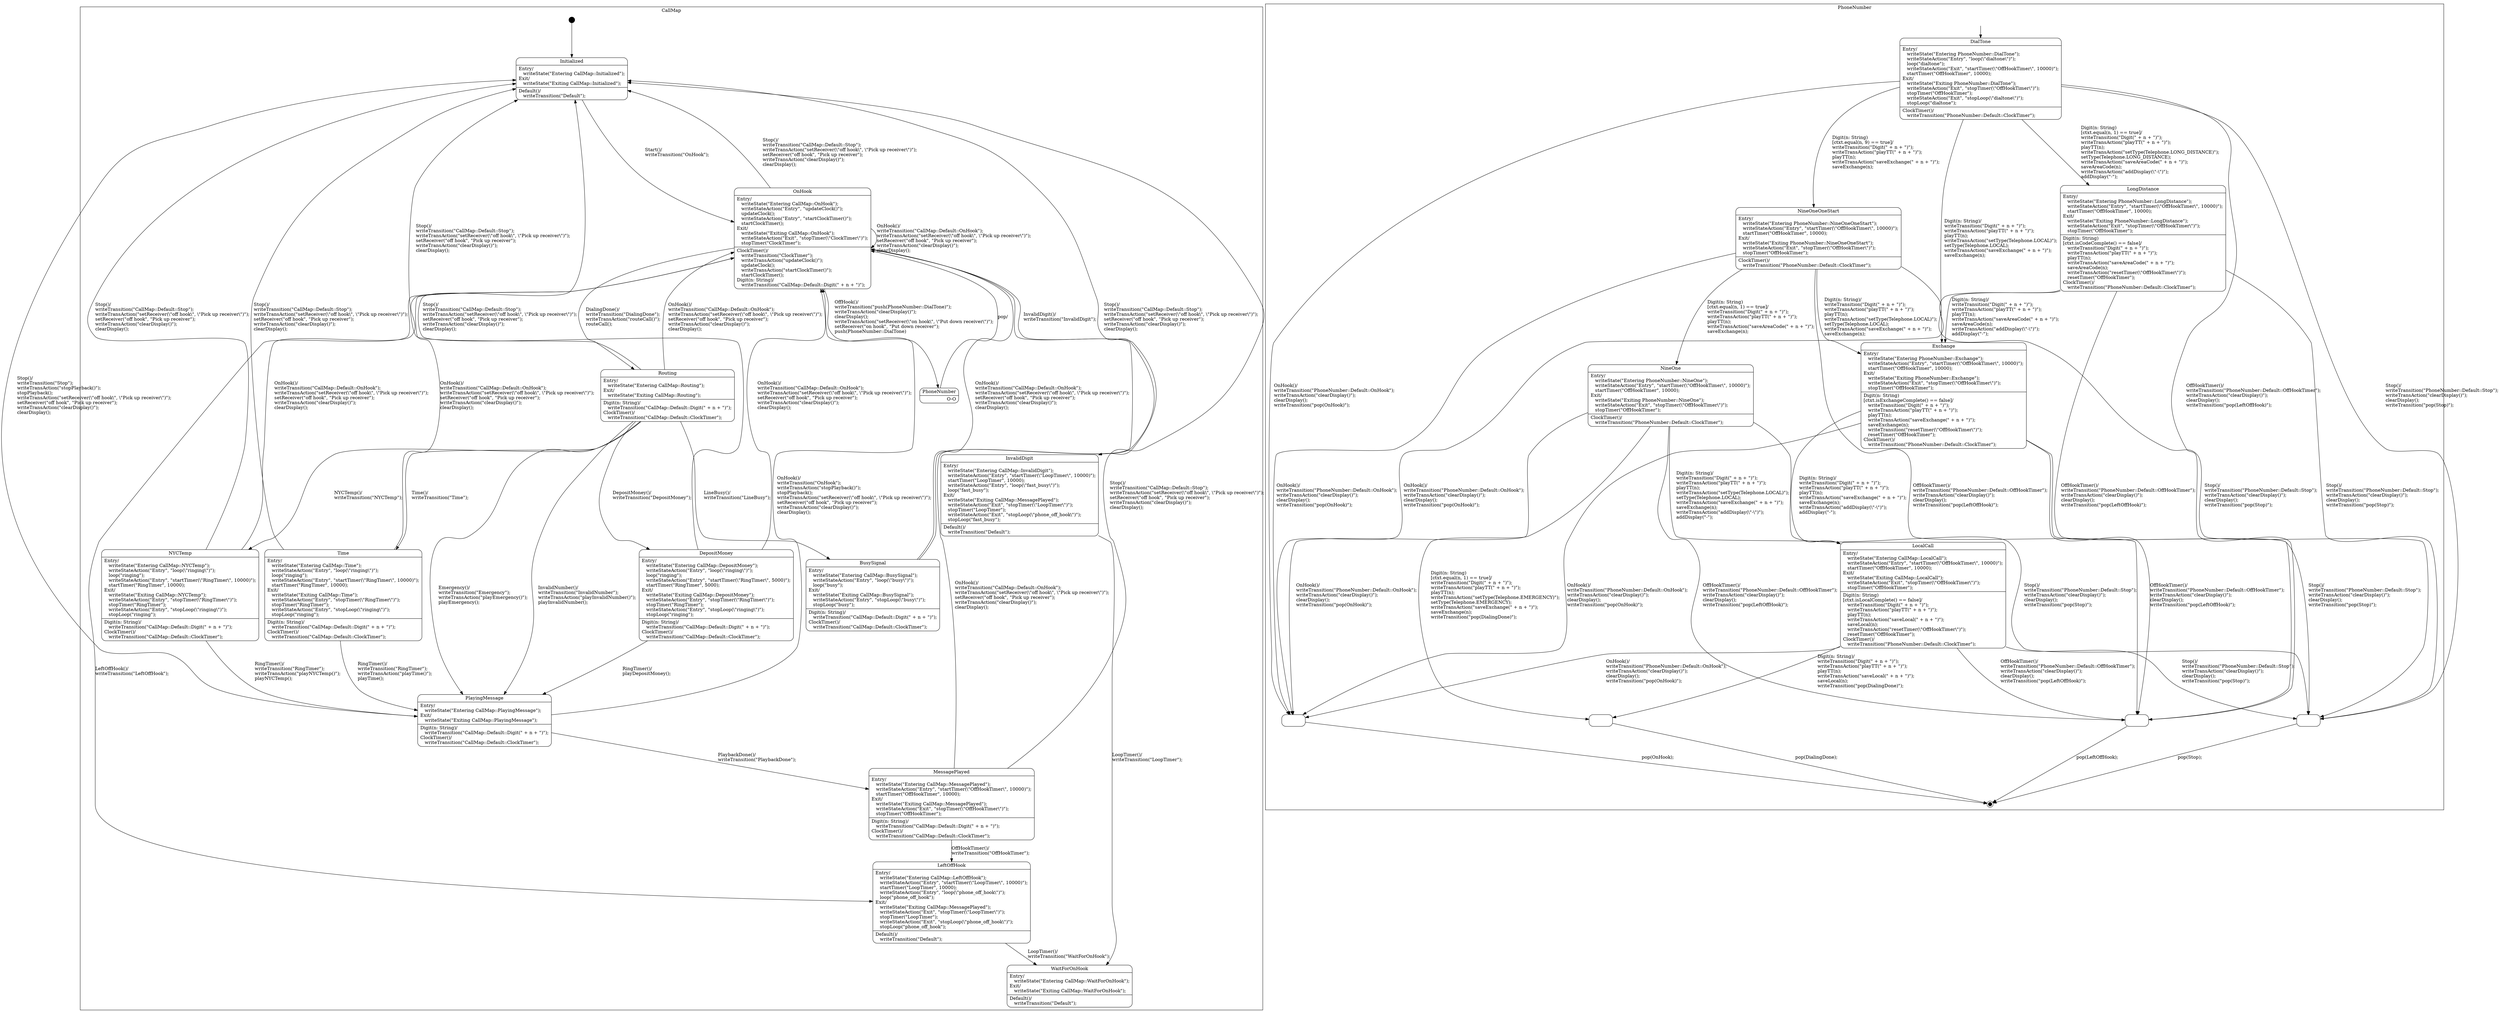 digraph Telephone {

    node
        [shape=Mrecord width=1.5];

    subgraph cluster_CallMap {

        label="CallMap";

        //
        // States (Nodes)
        //

        "CallMap::Initialized"
            [label="{Initialized|Entry/\l&nbsp;&nbsp;&nbsp;writeState(\"Entering CallMap::Initialized\");\lExit/\l&nbsp;&nbsp;&nbsp;writeState(\"Exiting CallMap::Initialized\");\l|Default()/\l&nbsp;&nbsp;&nbsp;writeTransition(\"Default\");\l}"];

        "CallMap::OnHook"
            [label="{OnHook|Entry/\l&nbsp;&nbsp;&nbsp;writeState(\"Entering CallMap::OnHook\");\l&nbsp;&nbsp;&nbsp;writeStateAction(\"Entry\", \"updateClock()\");\l&nbsp;&nbsp;&nbsp;updateClock();\l&nbsp;&nbsp;&nbsp;writeStateAction(\"Entry\", \"startClockTimer()\");\l&nbsp;&nbsp;&nbsp;startClockTimer();\lExit/\l&nbsp;&nbsp;&nbsp;writeState(\"Exiting CallMap::OnHook\");\l&nbsp;&nbsp;&nbsp;writeStateAction(\"Exit\", \"stopTimer(\\\"ClockTimer\\\")\");\l&nbsp;&nbsp;&nbsp;stopTimer(\"ClockTimer\");\l|ClockTimer()/\l&nbsp;&nbsp;&nbsp;writeTransition(\"ClockTimer\");\l&nbsp;&nbsp;&nbsp;writeTransAction(\"updateClock()\");\l&nbsp;&nbsp;&nbsp;updateClock();\l&nbsp;&nbsp;&nbsp;writeTransAction(\"startClockTimer()\");\l&nbsp;&nbsp;&nbsp;startClockTimer();\lDigit(n: String)/\l&nbsp;&nbsp;&nbsp;writeTransition(\"CallMap::Default::Digit(\" + n + \")\");\l}"];

        "CallMap::Routing"
            [label="{Routing|Entry/\l&nbsp;&nbsp;&nbsp;writeState(\"Entering CallMap::Routing\");\lExit/\l&nbsp;&nbsp;&nbsp;writeState(\"Exiting CallMap::Routing\");\l|Digit(n: String)/\l&nbsp;&nbsp;&nbsp;writeTransition(\"CallMap::Default::Digit(\" + n + \")\");\lClockTimer()/\l&nbsp;&nbsp;&nbsp;writeTransition(\"CallMap::Default::ClockTimer\");\l}"];

        "CallMap::NYCTemp"
            [label="{NYCTemp|Entry/\l&nbsp;&nbsp;&nbsp;writeState(\"Entering CallMap::NYCTemp\");\l&nbsp;&nbsp;&nbsp;writeStateAction(\"Entry\", \"loop(\\\"ringing\\\")\");\l&nbsp;&nbsp;&nbsp;loop(\"ringing\");\l&nbsp;&nbsp;&nbsp;writeStateAction(\"Entry\", \"startTimer(\\\"RingTimer\\\", 10000)\");\l&nbsp;&nbsp;&nbsp;startTimer(\"RingTimer\", 10000);\lExit/\l&nbsp;&nbsp;&nbsp;writeState(\"Exiting CallMap::NYCTemp\");\l&nbsp;&nbsp;&nbsp;writeStateAction(\"Entry\", \"stopTimer(\\\"RingTimer\\\")\");\l&nbsp;&nbsp;&nbsp;stopTimer(\"RingTimer\");\l&nbsp;&nbsp;&nbsp;writeStateAction(\"Entry\", \"stopLoop(\\\"ringing\\\")\");\l&nbsp;&nbsp;&nbsp;stopLoop(\"ringing\");\l|Digit(n: String)/\l&nbsp;&nbsp;&nbsp;writeTransition(\"CallMap::Default::Digit(\" + n + \")\");\lClockTimer()/\l&nbsp;&nbsp;&nbsp;writeTransition(\"CallMap::Default::ClockTimer\");\l}"];

        "CallMap::Time"
            [label="{Time|Entry/\l&nbsp;&nbsp;&nbsp;writeState(\"Entering CallMap::Time\");\l&nbsp;&nbsp;&nbsp;writeStateAction(\"Entry\", \"loop(\\\"ringing\\\")\");\l&nbsp;&nbsp;&nbsp;loop(\"ringing\");\l&nbsp;&nbsp;&nbsp;writeStateAction(\"Entry\", \"startTimer(\\\"RingTimer\\\", 10000)\");\l&nbsp;&nbsp;&nbsp;startTimer(\"RingTimer\", 10000);\lExit/\l&nbsp;&nbsp;&nbsp;writeState(\"Exiting CallMap::Time\");\l&nbsp;&nbsp;&nbsp;writeStateAction(\"Entry\", \"stopTimer(\\\"RingTimer\\\")\");\l&nbsp;&nbsp;&nbsp;stopTimer(\"RingTimer\");\l&nbsp;&nbsp;&nbsp;writeStateAction(\"Entry\", \"stopLoop(\\\"ringing\\\")\");\l&nbsp;&nbsp;&nbsp;stopLoop(\"ringing\");\l|Digit(n: String)/\l&nbsp;&nbsp;&nbsp;writeTransition(\"CallMap::Default::Digit(\" + n + \")\");\lClockTimer()/\l&nbsp;&nbsp;&nbsp;writeTransition(\"CallMap::Default::ClockTimer\");\l}"];

        "CallMap::DepositMoney"
            [label="{DepositMoney|Entry/\l&nbsp;&nbsp;&nbsp;writeState(\"Entering CallMap::DepositMoney\");\l&nbsp;&nbsp;&nbsp;writeStateAction(\"Entry\", \"loop(\\\"ringing\\\")\");\l&nbsp;&nbsp;&nbsp;loop(\"ringing\");\l&nbsp;&nbsp;&nbsp;writeStateAction(\"Entry\", \"startTimer(\\\"RingTimer\\\", 5000)\");\l&nbsp;&nbsp;&nbsp;startTimer(\"RingTimer\", 5000);\lExit/\l&nbsp;&nbsp;&nbsp;writeState(\"Exiting CallMap::DepositMoney\");\l&nbsp;&nbsp;&nbsp;writeStateAction(\"Entry\", \"stopTimer(\\\"RingTimer\\\")\");\l&nbsp;&nbsp;&nbsp;stopTimer(\"RingTimer\");\l&nbsp;&nbsp;&nbsp;writeStateAction(\"Entry\", \"stopLoop(\\\"ringing\\\")\");\l&nbsp;&nbsp;&nbsp;stopLoop(\"ringing\");\l|Digit(n: String)/\l&nbsp;&nbsp;&nbsp;writeTransition(\"CallMap::Default::Digit(\" + n + \")\");\lClockTimer()/\l&nbsp;&nbsp;&nbsp;writeTransition(\"CallMap::Default::ClockTimer\");\l}"];

        "CallMap::BusySignal"
            [label="{BusySignal|Entry/\l&nbsp;&nbsp;&nbsp;writeState(\"Entering CallMap::BusySignal\");\l&nbsp;&nbsp;&nbsp;writeStateAction(\"Entry\", \"loop(\\\"busy\\\")\");\l&nbsp;&nbsp;&nbsp;loop(\"busy\");\lExit/\l&nbsp;&nbsp;&nbsp;writeState(\"Exiting CallMap::BusySignal\");\l&nbsp;&nbsp;&nbsp;writeStateAction(\"Entry\", \"stopLoop(\\\"busy\\\")\");\l&nbsp;&nbsp;&nbsp;stopLoop(\"busy\");\l|Digit(n: String)/\l&nbsp;&nbsp;&nbsp;writeTransition(\"CallMap::Default::Digit(\" + n + \")\");\lClockTimer()/\l&nbsp;&nbsp;&nbsp;writeTransition(\"CallMap::Default::ClockTimer\");\l}"];

        "CallMap::PlayingMessage"
            [label="{PlayingMessage|Entry/\l&nbsp;&nbsp;&nbsp;writeState(\"Entering CallMap::PlayingMessage\");\lExit/\l&nbsp;&nbsp;&nbsp;writeState(\"Exiting CallMap::PlayingMessage\");\l|Digit(n: String)/\l&nbsp;&nbsp;&nbsp;writeTransition(\"CallMap::Default::Digit(\" + n + \")\");\lClockTimer()/\l&nbsp;&nbsp;&nbsp;writeTransition(\"CallMap::Default::ClockTimer\");\l}"];

        "CallMap::MessagePlayed"
            [label="{MessagePlayed|Entry/\l&nbsp;&nbsp;&nbsp;writeState(\"Entering CallMap::MessagePlayed\");\l&nbsp;&nbsp;&nbsp;writeStateAction(\"Entry\", \"startTimer(\\\"OffHookTimer\\\", 10000)\");\l&nbsp;&nbsp;&nbsp;startTimer(\"OffHookTimer\", 10000);\lExit/\l&nbsp;&nbsp;&nbsp;writeState(\"Exiting CallMap::MessagePlayed\");\l&nbsp;&nbsp;&nbsp;writeStateAction(\"Exit\", \"stopTimer(\\\"OffHookTimer\\\")\");\l&nbsp;&nbsp;&nbsp;stopTimer(\"OffHookTimer\");\l|Digit(n: String)/\l&nbsp;&nbsp;&nbsp;writeTransition(\"CallMap::Default::Digit(\" + n + \")\");\lClockTimer()/\l&nbsp;&nbsp;&nbsp;writeTransition(\"CallMap::Default::ClockTimer\");\l}"];

        "CallMap::LeftOffHook"
            [label="{LeftOffHook|Entry/\l&nbsp;&nbsp;&nbsp;writeState(\"Entering CallMap::LeftOffHook\");\l&nbsp;&nbsp;&nbsp;writeStateAction(\"Entry\", \"startTimer(\\\"LoopTimer\\\", 10000)\");\l&nbsp;&nbsp;&nbsp;startTimer(\"LoopTimer\", 10000);\l&nbsp;&nbsp;&nbsp;writeStateAction(\"Entry\", \"loop(\\\"phone_off_hook\\\")\");\l&nbsp;&nbsp;&nbsp;loop(\"phone_off_hook\");\lExit/\l&nbsp;&nbsp;&nbsp;writeState(\"Exiting CallMap::MessagePlayed\");\l&nbsp;&nbsp;&nbsp;writeStateAction(\"Exit\", \"stopTimer(\\\"LoopTimer\\\")\");\l&nbsp;&nbsp;&nbsp;stopTimer(\"LoopTimer\");\l&nbsp;&nbsp;&nbsp;writeStateAction(\"Exit\", \"stopLoop(\\\"phone_off_hook\\\")\");\l&nbsp;&nbsp;&nbsp;stopLoop(\"phone_off_hook\");\l|Default()/\l&nbsp;&nbsp;&nbsp;writeTransition(\"Default\");\l}"];

        "CallMap::InvalidDigit"
            [label="{InvalidDigit|Entry/\l&nbsp;&nbsp;&nbsp;writeState(\"Entering CallMap::InvalidDigit\");\l&nbsp;&nbsp;&nbsp;writeStateAction(\"Entry\", \"startTimer(\\\"LoopTimer\\\", 10000)\");\l&nbsp;&nbsp;&nbsp;startTimer(\"LoopTimer\", 10000);\l&nbsp;&nbsp;&nbsp;writeStateAction(\"Entry\", \"loop(\\\"fast_busy\\\")\");\l&nbsp;&nbsp;&nbsp;loop(\"fast_busy\");\lExit/\l&nbsp;&nbsp;&nbsp;writeState(\"Exiting CallMap::MessagePlayed\");\l&nbsp;&nbsp;&nbsp;writeStateAction(\"Exit\", \"stopTimer(\\\"LoopTimer\\\")\");\l&nbsp;&nbsp;&nbsp;stopTimer(\"LoopTimer\");\l&nbsp;&nbsp;&nbsp;writeStateAction(\"Exit\", \"stopLoop(\\\"phone_off_hook\\\")\");\l&nbsp;&nbsp;&nbsp;stopLoop(\"fast_busy\");\l|Default()/\l&nbsp;&nbsp;&nbsp;writeTransition(\"Default\");\l}"];

        "CallMap::WaitForOnHook"
            [label="{WaitForOnHook|Entry/\l&nbsp;&nbsp;&nbsp;writeState(\"Entering CallMap::WaitForOnHook\");\lExit/\l&nbsp;&nbsp;&nbsp;writeState(\"Exiting CallMap::WaitForOnHook\");\l|Default()/\l&nbsp;&nbsp;&nbsp;writeTransition(\"Default\");\l}"];

        "CallMap::OnHook::PhoneNumber"
            [label="{PhoneNumber|O-O\r}"]

        "%start"
            [label="" shape=circle style=filled fillcolor=black width=0.25];

    }

    subgraph cluster_PhoneNumber {

        label="PhoneNumber";

        //
        // States (Nodes)
        //

        "PhoneNumber::DialTone"
            [label="{DialTone|Entry/\l&nbsp;&nbsp;&nbsp;writeState(\"Entering PhoneNumber::DialTone\");\l&nbsp;&nbsp;&nbsp;writeStateAction(\"Entry\", \"loop(\\\"dialtone\\\")\");\l&nbsp;&nbsp;&nbsp;loop(\"dialtone\");\l&nbsp;&nbsp;&nbsp;writeStateAction(\"Exit\", \"startTimer(\\\"OffHookTimer\\\", 10000)\");\l&nbsp;&nbsp;&nbsp;startTimer(\"OffHookTimer\", 10000);\lExit/\l&nbsp;&nbsp;&nbsp;writeState(\"Exiting PhoneNumber::DialTone\");\l&nbsp;&nbsp;&nbsp;writeStateAction(\"Exit\", \"stopTimer(\\\"OffHookTimer\\\")\");\l&nbsp;&nbsp;&nbsp;stopTimer(\"OffHookTimer\");\l&nbsp;&nbsp;&nbsp;writeStateAction(\"Exit\", \"stopLoop(\\\"dialtone\\\")\");\l&nbsp;&nbsp;&nbsp;stopLoop(\"dialtone\");\l|ClockTimer()/\l&nbsp;&nbsp;&nbsp;writeTransition(\"PhoneNumber::Default::ClockTimer\");\l}"];

        "PhoneNumber::LongDistance"
            [label="{LongDistance|Entry/\l&nbsp;&nbsp;&nbsp;writeState(\"Entering PhoneNumber::LongDistance\");\l&nbsp;&nbsp;&nbsp;writeStateAction(\"Entry\", \"startTimer(\\\"OffHookTimer\\\", 10000)\");\l&nbsp;&nbsp;&nbsp;startTimer(\"OffHookTimer\", 10000);\lExit/\l&nbsp;&nbsp;&nbsp;writeState(\"Exiting PhoneNumber::LongDistance\");\l&nbsp;&nbsp;&nbsp;writeStateAction(\"Exit\", \"stopTimer(\\\"OffHookTimer\\\")\");\l&nbsp;&nbsp;&nbsp;stopTimer(\"OffHookTimer\");\l|Digit(n: String)\l\[ctxt.isCodeComplete() == false\]/\l&nbsp;&nbsp;&nbsp;writeTransition(\"Digit(\" + n + \")\");\l&nbsp;&nbsp;&nbsp;writeTransAction(\"playTT(\" + n + \")\");\l&nbsp;&nbsp;&nbsp;playTT(n);\l&nbsp;&nbsp;&nbsp;writeTransAction(\"saveAreaCode(\" + n + \")\");\l&nbsp;&nbsp;&nbsp;saveAreaCode(n);\l&nbsp;&nbsp;&nbsp;writeTransAction(\"resetTimer(\\\"OffHookTimer\\\")\");\l&nbsp;&nbsp;&nbsp;resetTimer(\"OffHookTimer\");\lClockTimer()/\l&nbsp;&nbsp;&nbsp;writeTransition(\"PhoneNumber::Default::ClockTimer\");\l}"];

        "PhoneNumber::NineOneOneStart"
            [label="{NineOneOneStart|Entry/\l&nbsp;&nbsp;&nbsp;writeState(\"Entering PhoneNumber::NineOneOneStart\");\l&nbsp;&nbsp;&nbsp;writeStateAction(\"Entry\", \"startTimer(\\\"OffHookTimer\\\", 10000)\");\l&nbsp;&nbsp;&nbsp;startTimer(\"OffHookTimer\", 10000);\lExit/\l&nbsp;&nbsp;&nbsp;writeState(\"Exiting PhoneNumber::NineOneOneStart\");\l&nbsp;&nbsp;&nbsp;writeStateAction(\"Exit\", \"stopTimer(\\\"OffHookTimer\\\")\");\l&nbsp;&nbsp;&nbsp;stopTimer(\"OffHookTimer\");\l|ClockTimer()/\l&nbsp;&nbsp;&nbsp;writeTransition(\"PhoneNumber::Default::ClockTimer\");\l}"];

        "PhoneNumber::NineOne"
            [label="{NineOne|Entry/\l&nbsp;&nbsp;&nbsp;writeState(\"Entering PhoneNumber::NineOne\");\l&nbsp;&nbsp;&nbsp;writeStateAction(\"Entry\", \"startTimer(\\\"OffHookTimer\\\", 10000)\");\l&nbsp;&nbsp;&nbsp;startTimer(\"OffHookTimer\", 10000);\lExit/\l&nbsp;&nbsp;&nbsp;writeState(\"Exiting PhoneNumber::NineOne\");\l&nbsp;&nbsp;&nbsp;writeStateAction(\"Exit\", \"stopTimer(\\\"OffHookTimer\\\")\");\l&nbsp;&nbsp;&nbsp;stopTimer(\"OffHookTimer\");\l|ClockTimer()/\l&nbsp;&nbsp;&nbsp;writeTransition(\"PhoneNumber::Default::ClockTimer\");\l}"];

        "PhoneNumber::Exchange"
            [label="{Exchange|Entry/\l&nbsp;&nbsp;&nbsp;writeState(\"Entering PhoneNumber::Exchange\");\l&nbsp;&nbsp;&nbsp;writeStateAction(\"Entry\", \"startTimer(\\\"OffHookTimer\\\", 10000)\");\l&nbsp;&nbsp;&nbsp;startTimer(\"OffHookTimer\", 10000);\lExit/\l&nbsp;&nbsp;&nbsp;writeState(\"Exiting PhoneNumber::Exchange\");\l&nbsp;&nbsp;&nbsp;writeStateAction(\"Exit\", \"stopTimer(\\\"OffHookTimer\\\")\");\l&nbsp;&nbsp;&nbsp;stopTimer(\"OffHookTimer\");\l|Digit(n: String)\l\[ctxt.isExchangeComplete() == false\]/\l&nbsp;&nbsp;&nbsp;writeTransition(\"Digit(\" + n + \")\");\l&nbsp;&nbsp;&nbsp;writeTransAction(\"playTT(\" + n + \")\");\l&nbsp;&nbsp;&nbsp;playTT(n);\l&nbsp;&nbsp;&nbsp;writeTransAction(\"saveExchange(\" + n + \")\");\l&nbsp;&nbsp;&nbsp;saveExchange(n);\l&nbsp;&nbsp;&nbsp;writeTransition(\"resetTimer(\\\"OffHookTimer\\\")\");\l&nbsp;&nbsp;&nbsp;resetTimer(\"OffHookTimer\");\lClockTimer()/\l&nbsp;&nbsp;&nbsp;writeTransition(\"PhoneNumber::Default::ClockTimer\");\l}"];

        "PhoneNumber::LocalCall"
            [label="{LocalCall|Entry/\l&nbsp;&nbsp;&nbsp;writeState(\"Entering CallMap::LocalCall\");\l&nbsp;&nbsp;&nbsp;writeStateAction(\"Entry\", \"startTimer(\\\"OffHookTimer\\\", 10000)\");\l&nbsp;&nbsp;&nbsp;startTimer(\"OffHookTimer\", 10000);\lExit/\l&nbsp;&nbsp;&nbsp;writeState(\"Exiting CallMap::LocalCall\");\l&nbsp;&nbsp;&nbsp;writeStateAction(\"Exit\", \"stopTimer(\\\"OffHookTimer\\\")\");\l&nbsp;&nbsp;&nbsp;stopTimer(\"OffHookTimer\");\l|Digit(n: String)\l\[ctxt.isLocalComplete() == false\]/\l&nbsp;&nbsp;&nbsp;writeTransition(\"Digit(\" + n + \")\");\l&nbsp;&nbsp;&nbsp;writeTransAction(\"playTT(\" + n + \")\");\l&nbsp;&nbsp;&nbsp;playTT(n);\l&nbsp;&nbsp;&nbsp;writeTransAction(\"saveLocal(\" + n + \")\");\l&nbsp;&nbsp;&nbsp;saveLocal(n);\l&nbsp;&nbsp;&nbsp;writeTransAction(\"resetTimer(\\\"OffHookTimer\\\")\");\l&nbsp;&nbsp;&nbsp;resetTimer(\"OffHookTimer\");\lClockTimer()/\l&nbsp;&nbsp;&nbsp;writeTransition(\"PhoneNumber::Default::ClockTimer\");\l}"];

        "PhoneNumber::pop(Stop)"
            [label="" width=1]

        "PhoneNumber::pop(OnHook)"
            [label="" width=1]

        "PhoneNumber::pop(LeftOffHook)"
            [label="" width=1]

        "PhoneNumber::pop(DialingDone)"
            [label="" width=1]

        "PhoneNumber::%end"
            [label="" shape=doublecircle style=filled fillcolor=black width=0.15];

        "push(PhoneNumber::DialTone)"
            [label="" shape=plaintext];

    }

    //
    // Transitions (Edges)
    //

    "CallMap::Initialized" -> "CallMap::OnHook"
        [label="Start()/\lwriteTransition(\"OnHook\");\l"];

    "CallMap::OnHook" -> "CallMap::OnHook::PhoneNumber"
        [label="OffHook()/\lwriteTransition(\"push(PhoneNumber::DialTone)\");\lwriteTransAction(\"clearDisplay()\");\lclearDisplay();\lwriteTransAction(\"setReceiver(\\\"on hook\\\", \\\"Put down receiver\\\")\");\lsetReceiver(\"on hook\", \"Put down receiver\");\lpush(PhoneNumber::DialTone)\l"];

    "CallMap::OnHook" -> "CallMap::LeftOffHook"
        [label="LeftOffHook()/\lwriteTransition(\"LeftOffHook\");\l"];

    "CallMap::OnHook" -> "CallMap::InvalidDigit"
        [label="InvalidDigit()/\lwriteTransition(\"InvalidDigit\");\l"];

    "CallMap::OnHook" -> "CallMap::Routing"
        [label="DialingDone()/\lwriteTransition(\"DialingDone\");\lwriteTransAction(\"routeCall()\");\lrouteCall();\l"];

    "CallMap::OnHook" -> "CallMap::OnHook"
        [label="OnHook()/\lwriteTransition(\"CallMap::Default::OnHook\");\lwriteTransAction(\"setReceiver(\\\"off hook\\\", \\\"Pick up receiver\\\")\");\lsetReceiver(\"off hook\", \"Pick up receiver\");\lwriteTransAction(\"clearDisplay()\");\lclearDisplay();\l"];

    "CallMap::OnHook" -> "CallMap::Initialized"
        [label="Stop()/\lwriteTransition(\"CallMap::Default::Stop\");\lwriteTransAction(\"setReceiver(\\\"off hook\\\", \\\"Pick up receiver\\\")\");\lsetReceiver(\"off hook\", \"Pick up receiver\");\lwriteTransAction(\"clearDisplay()\");\lclearDisplay();\l"];

    "CallMap::Routing" -> "CallMap::PlayingMessage"
        [label="Emergency()/\lwriteTransition(\"Emergency\");\lwriteTransAction(\"playEmergency()\");\lplayEmergency();\l"];

    "CallMap::Routing" -> "CallMap::NYCTemp"
        [label="NYCTemp()/\lwriteTransition(\"NYCTemp\");\l"];

    "CallMap::Routing" -> "CallMap::Time"
        [label="Time()/\lwriteTransition(\"Time\");\l"];

    "CallMap::Routing" -> "CallMap::DepositMoney"
        [label="DepositMoney()/\lwriteTransition(\"DepositMoney\");\l"];

    "CallMap::Routing" -> "CallMap::BusySignal"
        [label="LineBusy()/\lwriteTransition(\"LineBusy\");\l"];

    "CallMap::Routing" -> "CallMap::PlayingMessage"
        [label="InvalidNumber()/\lwriteTransition(\"InvalidNumber\");\lwriteTransAction(\"playInvalidNumber()\");\lplayInvalidNumber();\l"];

    "CallMap::Routing" -> "CallMap::OnHook"
        [label="OnHook()/\lwriteTransition(\"CallMap::Default::OnHook\");\lwriteTransAction(\"setReceiver(\\\"off hook\\\", \\\"Pick up receiver\\\")\");\lsetReceiver(\"off hook\", \"Pick up receiver\");\lwriteTransAction(\"clearDisplay()\");\lclearDisplay();\l"];

    "CallMap::Routing" -> "CallMap::Initialized"
        [label="Stop()/\lwriteTransition(\"CallMap::Default::Stop\");\lwriteTransAction(\"setReceiver(\\\"off hook\\\", \\\"Pick up receiver\\\")\");\lsetReceiver(\"off hook\", \"Pick up receiver\");\lwriteTransAction(\"clearDisplay()\");\lclearDisplay();\l"];

    "CallMap::NYCTemp" -> "CallMap::PlayingMessage"
        [label="RingTimer()/\lwriteTransition(\"RingTimer\");\lwriteTransAction(\"playNYCTemp()\");\lplayNYCTemp();\l"];

    "CallMap::NYCTemp" -> "CallMap::OnHook"
        [label="OnHook()/\lwriteTransition(\"CallMap::Default::OnHook\");\lwriteTransAction(\"setReceiver(\\\"off hook\\\", \\\"Pick up receiver\\\")\");\lsetReceiver(\"off hook\", \"Pick up receiver\");\lwriteTransAction(\"clearDisplay()\");\lclearDisplay();\l"];

    "CallMap::NYCTemp" -> "CallMap::Initialized"
        [label="Stop()/\lwriteTransition(\"CallMap::Default::Stop\");\lwriteTransAction(\"setReceiver(\\\"off hook\\\", \\\"Pick up receiver\\\")\");\lsetReceiver(\"off hook\", \"Pick up receiver\");\lwriteTransAction(\"clearDisplay()\");\lclearDisplay();\l"];

    "CallMap::Time" -> "CallMap::PlayingMessage"
        [label="RingTimer()/\lwriteTransition(\"RingTimer\");\lwriteTransAction(\"playTime()\");\lplayTime();\l"];

    "CallMap::Time" -> "CallMap::OnHook"
        [label="OnHook()/\lwriteTransition(\"CallMap::Default::OnHook\");\lwriteTransAction(\"setReceiver(\\\"off hook\\\", \\\"Pick up receiver\\\")\");\lsetReceiver(\"off hook\", \"Pick up receiver\");\lwriteTransAction(\"clearDisplay()\");\lclearDisplay();\l"];

    "CallMap::Time" -> "CallMap::Initialized"
        [label="Stop()/\lwriteTransition(\"CallMap::Default::Stop\");\lwriteTransAction(\"setReceiver(\\\"off hook\\\", \\\"Pick up receiver\\\")\");\lsetReceiver(\"off hook\", \"Pick up receiver\");\lwriteTransAction(\"clearDisplay()\");\lclearDisplay();\l"];

    "CallMap::DepositMoney" -> "CallMap::PlayingMessage"
        [label="RingTimer()/\lplayDepositMoney();\l"];

    "CallMap::DepositMoney" -> "CallMap::OnHook"
        [label="OnHook()/\lwriteTransition(\"CallMap::Default::OnHook\");\lwriteTransAction(\"setReceiver(\\\"off hook\\\", \\\"Pick up receiver\\\")\");\lsetReceiver(\"off hook\", \"Pick up receiver\");\lwriteTransAction(\"clearDisplay()\");\lclearDisplay();\l"];

    "CallMap::DepositMoney" -> "CallMap::Initialized"
        [label="Stop()/\lwriteTransition(\"CallMap::Default::Stop\");\lwriteTransAction(\"setReceiver(\\\"off hook\\\", \\\"Pick up receiver\\\")\");\lsetReceiver(\"off hook\", \"Pick up receiver\");\lwriteTransAction(\"clearDisplay()\");\lclearDisplay();\l"];

    "CallMap::BusySignal" -> "CallMap::OnHook"
        [label="OnHook()/\lwriteTransition(\"CallMap::Default::OnHook\");\lwriteTransAction(\"setReceiver(\\\"off hook\\\", \\\"Pick up receiver\\\")\");\lsetReceiver(\"off hook\", \"Pick up receiver\");\lwriteTransAction(\"clearDisplay()\");\lclearDisplay();\l"];

    "CallMap::BusySignal" -> "CallMap::Initialized"
        [label="Stop()/\lwriteTransition(\"CallMap::Default::Stop\");\lwriteTransAction(\"setReceiver(\\\"off hook\\\", \\\"Pick up receiver\\\")\");\lsetReceiver(\"off hook\", \"Pick up receiver\");\lwriteTransAction(\"clearDisplay()\");\lclearDisplay();\l"];

    "CallMap::PlayingMessage" -> "CallMap::OnHook"
        [label="OnHook()/\lwriteTransition(\"OnHook\");\lwriteTransAction(\"stopPlayback()\");\lstopPlayback();\lwriteTransAction(\"setReceiver(\\\"off hook\\\", \\\"Pick up receiver\\\")\");\lsetReceiver(\"off hook\", \"Pick up receiver\");\lwriteTransAction(\"clearDisplay()\");\lclearDisplay();\l"];

    "CallMap::PlayingMessage" -> "CallMap::Initialized"
        [label="Stop()/\lwriteTransition(\"Stop\");\lwriteTransAction(\"stopPlayback()\");\lstopPlayback();\lwriteTransAction(\"setReceiver(\\\"off hook\\\", \\\"Pick up receiver\\\")\");\lsetReceiver(\"off hook\", \"Pick up receiver\");\lwriteTransAction(\"clearDisplay()\");\lclearDisplay();\l"];

    "CallMap::PlayingMessage" -> "CallMap::MessagePlayed"
        [label="PlaybackDone()/\lwriteTransition(\"PlaybackDone\");\l"];

    "CallMap::MessagePlayed" -> "CallMap::LeftOffHook"
        [label="OffHookTimer()/\lwriteTransition(\"OffHookTimer\");\l"];

    "CallMap::MessagePlayed" -> "CallMap::OnHook"
        [label="OnHook()/\lwriteTransition(\"CallMap::Default::OnHook\");\lwriteTransAction(\"setReceiver(\\\"off hook\\\", \\\"Pick up receiver\\\")\");\lsetReceiver(\"off hook\", \"Pick up receiver\");\lwriteTransAction(\"clearDisplay()\");\lclearDisplay();\l"];

    "CallMap::MessagePlayed" -> "CallMap::Initialized"
        [label="Stop()/\lwriteTransition(\"CallMap::Default::Stop\");\lwriteTransAction(\"setReceiver(\\\"off hook\\\", \\\"Pick up receiver\\\")\");\lsetReceiver(\"off hook\", \"Pick up receiver\");\lwriteTransAction(\"clearDisplay()\");\lclearDisplay();\l"];

    "CallMap::LeftOffHook" -> "CallMap::WaitForOnHook"
        [label="LoopTimer()/\lwriteTransition(\"WaitForOnHook\");\l"];

    "CallMap::InvalidDigit" -> "CallMap::WaitForOnHook"
        [label="LoopTimer()/\lwriteTransition(\"LoopTimer\");\l"];

    "CallMap::OnHook::PhoneNumber" -> "CallMap::OnHook"
        [label="pop/"]

    "%start" -> "CallMap::Initialized"

    "PhoneNumber::DialTone" -> "PhoneNumber::LongDistance"
        [label="Digit(n: String)\l\[ctxt.equal(n, 1) == true\]/\lwriteTransition(\"Digit(\" + n + \")\");\lwriteTransAction(\"playTT(\" + n + \")\");\lplayTT(n);\lwriteTransAction(\"setType(Telephone.LONG_DISTANCE)\");\lsetType(Telephone.LONG_DISTANCE);\lwriteTransAction(\"saveAreaCode(\" + n + \")\");\lsaveAreaCode(n);\lwriteTransAction(\"addDisplay(\\\"-\\\")\");\laddDisplay(\"-\");\l"];

    "PhoneNumber::DialTone" -> "PhoneNumber::NineOneOneStart"
        [label="Digit(n: String)\l\[ctxt.equal(n, 9) == true\]/\lwriteTransition(\"Digit(\" + n + \")\");\lwriteTransAction(\"playTT(\" + n + \")\");\lplayTT(n);\lwriteTransAction(\"saveExchange(\" + n + \")\");\lsaveExchange(n);\l"];

    "PhoneNumber::DialTone" -> "PhoneNumber::Exchange"
        [label="Digit(n: String)/\lwriteTransition(\"Digit(\" + n + \")\");\lwriteTransAction(\"playTT(\" + n + \")\");\lplayTT(n);\lwriteTransAction(\"setType(Telephone.LOCAL)\");\lsetType(Telephone.LOCAL);\lwriteTransAction(\"saveExchange(\" + n + \")\");\lsaveExchange(n);\l"];

    "PhoneNumber::DialTone" -> "PhoneNumber::pop(LeftOffHook)"
        [label="OffHookTimer()/\lwriteTransition(\"PhoneNumber::Default::OffHookTimer\");\lwriteTransAction(\"clearDisplay()\");\lclearDisplay();\lwriteTransition(\"pop(LeftOffHook)\");\l"];

    "PhoneNumber::DialTone" -> "PhoneNumber::pop(OnHook)"
        [label="OnHook()/\lwriteTransition(\"PhoneNumber::Default::OnHook\");\lwriteTransAction(\"clearDisplay()\");\lclearDisplay();\lwriteTransition(\"pop(OnHook)\");\l"];

    "PhoneNumber::DialTone" -> "PhoneNumber::pop(Stop)"
        [label="Stop()/\lwriteTransition(\"PhoneNumber::Default::Stop\");\lwriteTransAction(\"clearDisplay()\");\lclearDisplay();\lwriteTransition(\"pop(Stop)\");\l"];

    "PhoneNumber::LongDistance" -> "PhoneNumber::Exchange"
        [label="Digit(n: String)/\lwriteTransition(\"Digit(\" + n + \")\");\lwriteTransAction(\"playTT(\" + n + \")\");\lplayTT(n);\lwriteTransAction(\"saveAreaCode(\" + n + \")\");\lsaveAreaCode(n);\lwriteTransAction(\"addDisplay(\\\"-\\\")\");\laddDisplay(\"-\");\l"];

    "PhoneNumber::LongDistance" -> "PhoneNumber::pop(LeftOffHook)"
        [label="OffHookTimer()/\lwriteTransition(\"PhoneNumber::Default::OffHookTimer\");\lwriteTransAction(\"clearDisplay()\");\lclearDisplay();\lwriteTransition(\"pop(LeftOffHook)\");\l"];

    "PhoneNumber::LongDistance" -> "PhoneNumber::pop(OnHook)"
        [label="OnHook()/\lwriteTransition(\"PhoneNumber::Default::OnHook\");\lwriteTransAction(\"clearDisplay()\");\lclearDisplay();\lwriteTransition(\"pop(OnHook)\");\l"];

    "PhoneNumber::LongDistance" -> "PhoneNumber::pop(Stop)"
        [label="Stop()/\lwriteTransition(\"PhoneNumber::Default::Stop\");\lwriteTransAction(\"clearDisplay()\");\lclearDisplay();\lwriteTransition(\"pop(Stop)\");\l"];

    "PhoneNumber::NineOneOneStart" -> "PhoneNumber::NineOne"
        [label="Digit(n: String)\l\[ctxt.equal(n, 1) == true\]/\lwriteTransition(\"Digit(\" + n + \")\");\lwriteTransAction(\"playTT(\" + n + \")\");\lplayTT(n);\lwriteTransAction(\"saveAreaCode(\" + n + \")\");\lsaveExchange(n);\l"];

    "PhoneNumber::NineOneOneStart" -> "PhoneNumber::Exchange"
        [label="Digit(n: String)/\lwriteTransition(\"Digit(\" + n + \")\");\lwriteTransAction(\"playTT(\" + n + \")\");\lplayTT(n);\lwriteTransAction(\"setType(Telephone.LOCAL)\");\lsetType(Telephone.LOCAL);\lwriteTransAction(\"saveExchange(\" + n + \")\");\lsaveExchange(n);\l"];

    "PhoneNumber::NineOneOneStart" -> "PhoneNumber::pop(LeftOffHook)"
        [label="OffHookTimer()/\lwriteTransition(\"PhoneNumber::Default::OffHookTimer\");\lwriteTransAction(\"clearDisplay()\");\lclearDisplay();\lwriteTransition(\"pop(LeftOffHook)\");\l"];

    "PhoneNumber::NineOneOneStart" -> "PhoneNumber::pop(OnHook)"
        [label="OnHook()/\lwriteTransition(\"PhoneNumber::Default::OnHook\");\lwriteTransAction(\"clearDisplay()\");\lclearDisplay();\lwriteTransition(\"pop(OnHook)\");\l"];

    "PhoneNumber::NineOneOneStart" -> "PhoneNumber::pop(Stop)"
        [label="Stop()/\lwriteTransition(\"PhoneNumber::Default::Stop\");\lwriteTransAction(\"clearDisplay()\");\lclearDisplay();\lwriteTransition(\"pop(Stop)\");\l"];

    "PhoneNumber::NineOne" -> "PhoneNumber::pop(DialingDone)"
        [label="Digit(n: String)\l\[ctxt.equal(n, 1) == true\]/\lwriteTransition(\"Digit(\" + n + \")\");\lwriteTransAction(\"playTT(\" + n + \")\");\lplayTT(n);\lwriteTransAction(\"setType(Telephone.EMERGENCY)\");\lsetType(Telephone.EMERGENCY);\lwriteTransAction(\"saveExchange(\" + n + \")\");\lsaveExchange(n);\lwriteTransition(\"pop(DialingDone)\");\l"];

    "PhoneNumber::NineOne" -> "PhoneNumber::LocalCall"
        [label="Digit(n: String)/\lwriteTransition(\"Digit(\" + n + \")\");\lwriteTransAction(\"playTT(\" + n + \")\");\lplayTT(n);\lwriteTransAction(\"setType(Telephone.LOCAL)\");\lsetType(Telephone.LOCAL);\lwriteTransAction(\"saveExchange(\" + n + \")\");\lsaveExchange(n);\lwriteTransAction(\"addDisplay(\\\"-\\\")\");\laddDisplay(\"-\");\l"];

    "PhoneNumber::NineOne" -> "PhoneNumber::pop(LeftOffHook)"
        [label="OffHookTimer()/\lwriteTransition(\"PhoneNumber::Default::OffHookTimer\");\lwriteTransAction(\"clearDisplay()\");\lclearDisplay();\lwriteTransition(\"pop(LeftOffHook)\");\l"];

    "PhoneNumber::NineOne" -> "PhoneNumber::pop(OnHook)"
        [label="OnHook()/\lwriteTransition(\"PhoneNumber::Default::OnHook\");\lwriteTransAction(\"clearDisplay()\");\lclearDisplay();\lwriteTransition(\"pop(OnHook)\");\l"];

    "PhoneNumber::NineOne" -> "PhoneNumber::pop(Stop)"
        [label="Stop()/\lwriteTransition(\"PhoneNumber::Default::Stop\");\lwriteTransAction(\"clearDisplay()\");\lclearDisplay();\lwriteTransition(\"pop(Stop)\");\l"];

    "PhoneNumber::Exchange" -> "PhoneNumber::LocalCall"
        [label="Digit(n: String)/\lwriteTransition(\"Digit(\" + n + \")\");\lwriteTransAction(\"playTT(\" + n + \")\");\lplayTT(n);\lwriteTransAction(\"saveExchange(\" + n + \")\");\lsaveExchange(n);\lwriteTransAction(\"addDisplay(\\\"-\\\")\");\laddDisplay(\"-\");\l"];

    "PhoneNumber::Exchange" -> "PhoneNumber::pop(LeftOffHook)"
        [label="OffHookTimer()/\lwriteTransition(\"PhoneNumber::Default::OffHookTimer\");\lwriteTransAction(\"clearDisplay()\");\lclearDisplay();\lwriteTransition(\"pop(LeftOffHook)\");\l"];

    "PhoneNumber::Exchange" -> "PhoneNumber::pop(OnHook)"
        [label="OnHook()/\lwriteTransition(\"PhoneNumber::Default::OnHook\");\lwriteTransAction(\"clearDisplay()\");\lclearDisplay();\lwriteTransition(\"pop(OnHook)\");\l"];

    "PhoneNumber::Exchange" -> "PhoneNumber::pop(Stop)"
        [label="Stop()/\lwriteTransition(\"PhoneNumber::Default::Stop\");\lwriteTransAction(\"clearDisplay()\");\lclearDisplay();\lwriteTransition(\"pop(Stop)\");\l"];

    "PhoneNumber::LocalCall" -> "PhoneNumber::pop(DialingDone)"
        [label="Digit(n: String)/\lwriteTransition(\"Digit(\" + n + \")\");\lwriteTransAction(\"playTT(\" + n + \")\");\lplayTT(n);\lwriteTransAction(\"saveLocal(\" + n + \")\");\lsaveLocal(n);\lwriteTransition(\"pop(DialingDone)\");\l"];

    "PhoneNumber::LocalCall" -> "PhoneNumber::pop(LeftOffHook)"
        [label="OffHookTimer()/\lwriteTransition(\"PhoneNumber::Default::OffHookTimer\");\lwriteTransAction(\"clearDisplay()\");\lclearDisplay();\lwriteTransition(\"pop(LeftOffHook)\");\l"];

    "PhoneNumber::LocalCall" -> "PhoneNumber::pop(OnHook)"
        [label="OnHook()/\lwriteTransition(\"PhoneNumber::Default::OnHook\");\lwriteTransAction(\"clearDisplay()\");\lclearDisplay();\lwriteTransition(\"pop(OnHook)\");\l"];

    "PhoneNumber::LocalCall" -> "PhoneNumber::pop(Stop)"
        [label="Stop()/\lwriteTransition(\"PhoneNumber::Default::Stop\");\lwriteTransAction(\"clearDisplay()\");\lclearDisplay();\lwriteTransition(\"pop(Stop)\");\l"];

    "PhoneNumber::pop(Stop)" -> "PhoneNumber::%end"
        [label="pop(Stop);\l"];

    "PhoneNumber::pop(OnHook)" -> "PhoneNumber::%end"
        [label="pop(OnHook);\l"];

    "PhoneNumber::pop(LeftOffHook)" -> "PhoneNumber::%end"
        [label="pop(LeftOffHook);\l"];

    "PhoneNumber::pop(DialingDone)" -> "PhoneNumber::%end"
        [label="pop(DialingDone);\l"];

    "push(PhoneNumber::DialTone)" -> "PhoneNumber::DialTone"
        [arrowtail=odot];

}
